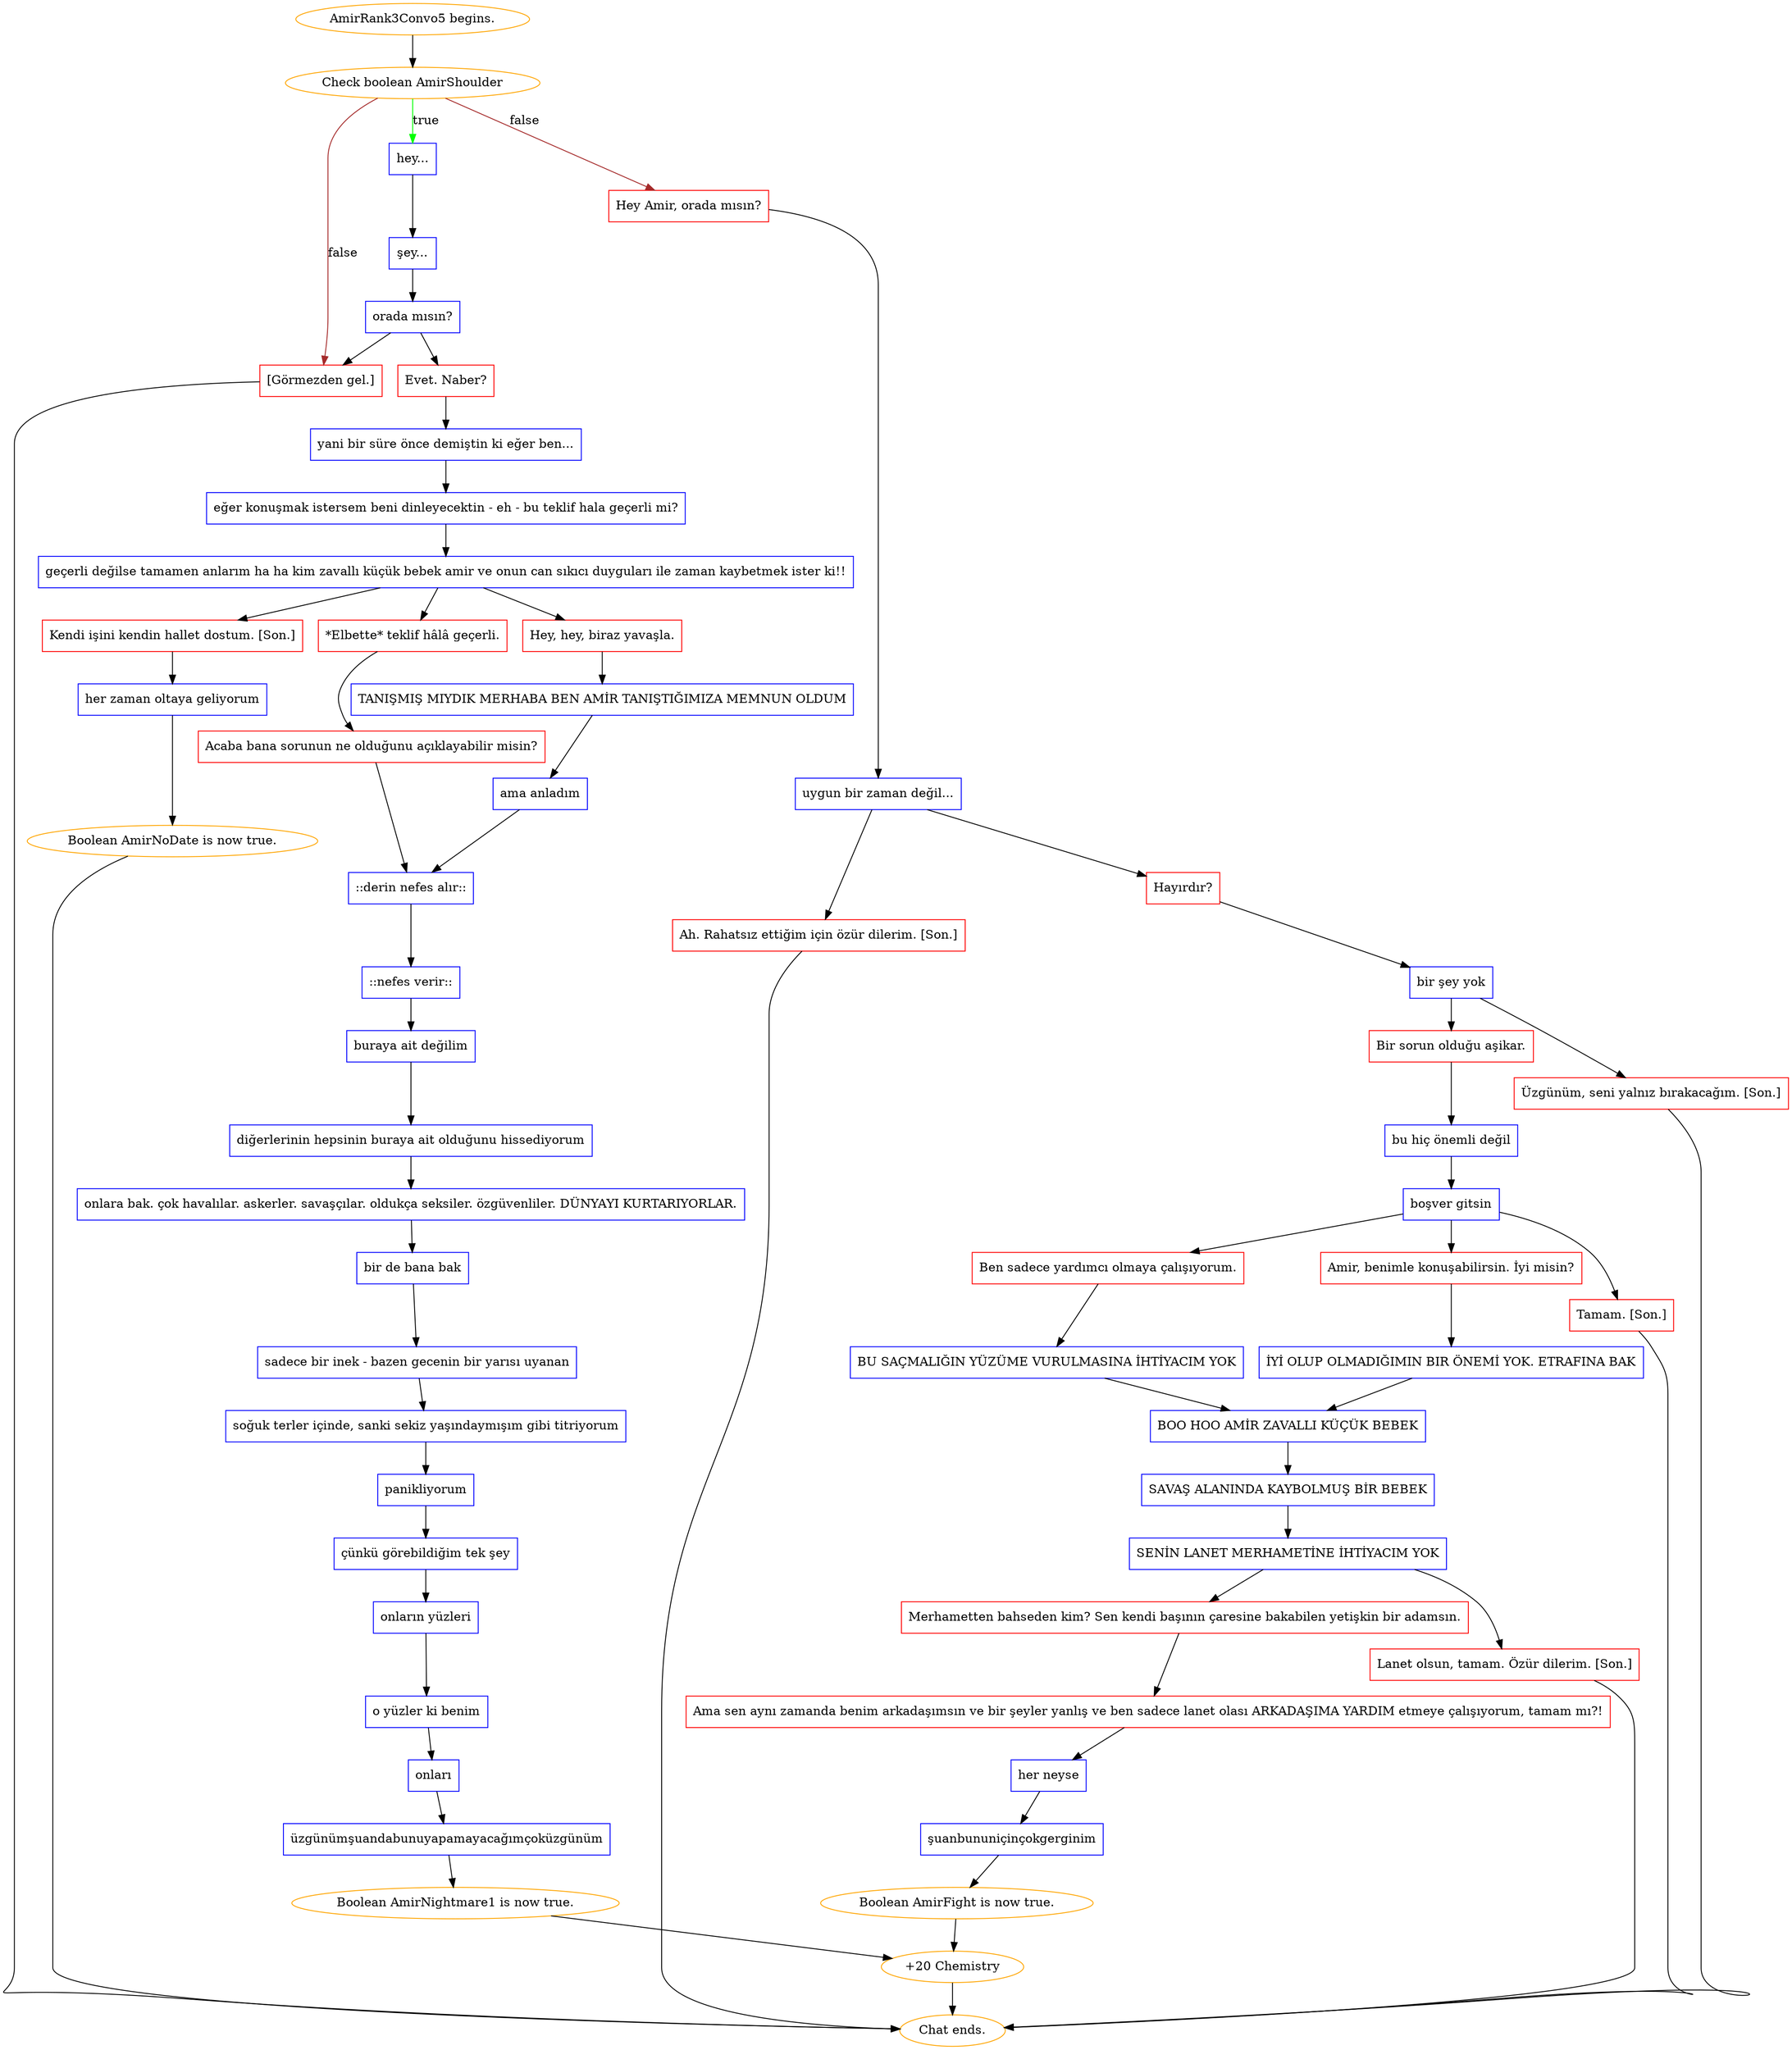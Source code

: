 digraph {
	"AmirRank3Convo5 begins." [color=orange];
		"AmirRank3Convo5 begins." -> j1739388790;
	j1739388790 [label="Check boolean AmirShoulder",color=orange];
		j1739388790 -> j1102752654 [label=true,color=green];
		j1739388790 -> j3112773579 [label=false,color=brown];
		j1739388790 -> j1155504604 [label=false,color=brown];
	j1102752654 [label="hey...",shape=box,color=blue];
		j1102752654 -> j1831658959;
	j3112773579 [label="Hey Amir, orada mısın?",shape=box,color=red];
		j3112773579 -> j3560627515;
	j1155504604 [label="[Görmezden gel.]",shape=box,color=red];
		j1155504604 -> "Chat ends.";
	j1831658959 [label="şey...",shape=box,color=blue];
		j1831658959 -> j926173842;
	j3560627515 [label="uygun bir zaman değil...",shape=box,color=blue];
		j3560627515 -> j2351441230;
		j3560627515 -> j3158854731;
	"Chat ends." [color=orange];
	j926173842 [label="orada mısın?",shape=box,color=blue];
		j926173842 -> j2347063675;
		j926173842 -> j1155504604;
	j2351441230 [label="Hayırdır?",shape=box,color=red];
		j2351441230 -> j252795987;
	j3158854731 [label="Ah. Rahatsız ettiğim için özür dilerim. [Son.]",shape=box,color=red];
		j3158854731 -> "Chat ends.";
	j2347063675 [label="Evet. Naber?",shape=box,color=red];
		j2347063675 -> j4051968352;
	j252795987 [label="bir şey yok",shape=box,color=blue];
		j252795987 -> j128559394;
		j252795987 -> j2617435676;
	j4051968352 [label="yani bir süre önce demiştin ki eğer ben...",shape=box,color=blue];
		j4051968352 -> j3917929229;
	j128559394 [label="Bir sorun olduğu aşikar.",shape=box,color=red];
		j128559394 -> j4054682271;
	j2617435676 [label="Üzgünüm, seni yalnız bırakacağım. [Son.]",shape=box,color=red];
		j2617435676 -> "Chat ends.";
	j3917929229 [label="eğer konuşmak istersem beni dinleyecektin - eh - bu teklif hala geçerli mi?",shape=box,color=blue];
		j3917929229 -> j416998127;
	j4054682271 [label="bu hiç önemli değil",shape=box,color=blue];
		j4054682271 -> j722304410;
	j416998127 [label="geçerli değilse tamamen anlarım ha ha kim zavallı küçük bebek amir ve onun can sıkıcı duyguları ile zaman kaybetmek ister ki!!",shape=box,color=blue];
		j416998127 -> j4194380742;
		j416998127 -> j2021054951;
		j416998127 -> j2294045256;
	j722304410 [label="boşver gitsin",shape=box,color=blue];
		j722304410 -> j649159850;
		j722304410 -> j1359448701;
		j722304410 -> j705786426;
	j4194380742 [label="Kendi işini kendin hallet dostum. [Son.]",shape=box,color=red];
		j4194380742 -> j322429118;
	j2021054951 [label="*Elbette* teklif hâlâ geçerli.",shape=box,color=red];
		j2021054951 -> j1899942428;
	j2294045256 [label="Hey, hey, biraz yavaşla.",shape=box,color=red];
		j2294045256 -> j4184541092;
	j649159850 [label="Amir, benimle konuşabilirsin. İyi misin?",shape=box,color=red];
		j649159850 -> j2456116830;
	j1359448701 [label="Ben sadece yardımcı olmaya çalışıyorum.",shape=box,color=red];
		j1359448701 -> j3510507939;
	j705786426 [label="Tamam. [Son.]",shape=box,color=red];
		j705786426 -> "Chat ends.";
	j322429118 [label="her zaman oltaya geliyorum",shape=box,color=blue];
		j322429118 -> j1438323710;
	j1899942428 [label="Acaba bana sorunun ne olduğunu açıklayabilir misin?",shape=box,color=red];
		j1899942428 -> j3884849339;
	j4184541092 [label="TANIŞMIŞ MIYDIK MERHABA BEN AMİR TANIŞTIĞIMIZA MEMNUN OLDUM",shape=box,color=blue];
		j4184541092 -> j2179573638;
	j2456116830 [label="İYİ OLUP OLMADIĞIMIN BIR ÖNEMİ YOK. ETRAFINA BAK",shape=box,color=blue];
		j2456116830 -> j2298258881;
	j3510507939 [label="BU SAÇMALIĞIN YÜZÜME VURULMASINA İHTİYACIM YOK",shape=box,color=blue];
		j3510507939 -> j2298258881;
	j1438323710 [label="Boolean AmirNoDate is now true.",color=orange];
		j1438323710 -> "Chat ends.";
	j3884849339 [label="::derin nefes alır::",shape=box,color=blue];
		j3884849339 -> j228641746;
	j2179573638 [label="ama anladım",shape=box,color=blue];
		j2179573638 -> j3884849339;
	j2298258881 [label="BOO HOO AMİR ZAVALLI KÜÇÜK BEBEK",shape=box,color=blue];
		j2298258881 -> j2926537716;
	j228641746 [label="::nefes verir::",shape=box,color=blue];
		j228641746 -> j3941126806;
	j2926537716 [label="SAVAŞ ALANINDA KAYBOLMUŞ BİR BEBEK",shape=box,color=blue];
		j2926537716 -> j455416012;
	j3941126806 [label="buraya ait değilim",shape=box,color=blue];
		j3941126806 -> j3584637891;
	j455416012 [label="SENİN LANET MERHAMETİNE İHTİYACIM YOK",shape=box,color=blue];
		j455416012 -> j2460281321;
		j455416012 -> j717926185;
	j3584637891 [label="diğerlerinin hepsinin buraya ait olduğunu hissediyorum",shape=box,color=blue];
		j3584637891 -> j1049901327;
	j2460281321 [label="Merhametten bahseden kim? Sen kendi başının çaresine bakabilen yetişkin bir adamsın.",shape=box,color=red];
		j2460281321 -> j3978288613;
	j717926185 [label="Lanet olsun, tamam. Özür dilerim. [Son.]",shape=box,color=red];
		j717926185 -> "Chat ends.";
	j1049901327 [label="onlara bak. çok havalılar. askerler. savaşçılar. oldukça seksiler. özgüvenliler. DÜNYAYI KURTARIYORLAR.",shape=box,color=blue];
		j1049901327 -> j2967100176;
	j3978288613 [label="Ama sen aynı zamanda benim arkadaşımsın ve bir şeyler yanlış ve ben sadece lanet olası ARKADAŞIMA YARDIM etmeye çalışıyorum, tamam mı?!",shape=box,color=red];
		j3978288613 -> j2522919386;
	j2967100176 [label="bir de bana bak",shape=box,color=blue];
		j2967100176 -> j2093579981;
	j2522919386 [label="her neyse",shape=box,color=blue];
		j2522919386 -> j2746998107;
	j2093579981 [label="sadece bir inek - bazen gecenin bir yarısı uyanan",shape=box,color=blue];
		j2093579981 -> j2079984867;
	j2746998107 [label="şuanbununiçinçokgerginim",shape=box,color=blue];
		j2746998107 -> j1796963784;
	j2079984867 [label="soğuk terler içinde, sanki sekiz yaşındaymışım gibi titriyorum",shape=box,color=blue];
		j2079984867 -> j1110829517;
	j1796963784 [label="Boolean AmirFight is now true.",color=orange];
		j1796963784 -> j367054140;
	j1110829517 [label="panikliyorum",shape=box,color=blue];
		j1110829517 -> j4184099852;
	j367054140 [label="+20 Chemistry",color=orange];
		j367054140 -> "Chat ends.";
	j4184099852 [label="çünkü görebildiğim tek şey",shape=box,color=blue];
		j4184099852 -> j288803808;
	j288803808 [label="onların yüzleri",shape=box,color=blue];
		j288803808 -> j411274629;
	j411274629 [label="o yüzler ki benim",shape=box,color=blue];
		j411274629 -> j3645572520;
	j3645572520 [label="onları",shape=box,color=blue];
		j3645572520 -> j1201650349;
	j1201650349 [label="üzgünümşuandabunuyapamayacağımçoküzgünüm",shape=box,color=blue];
		j1201650349 -> j2008433035;
	j2008433035 [label="Boolean AmirNightmare1 is now true.",color=orange];
		j2008433035 -> j367054140;
}